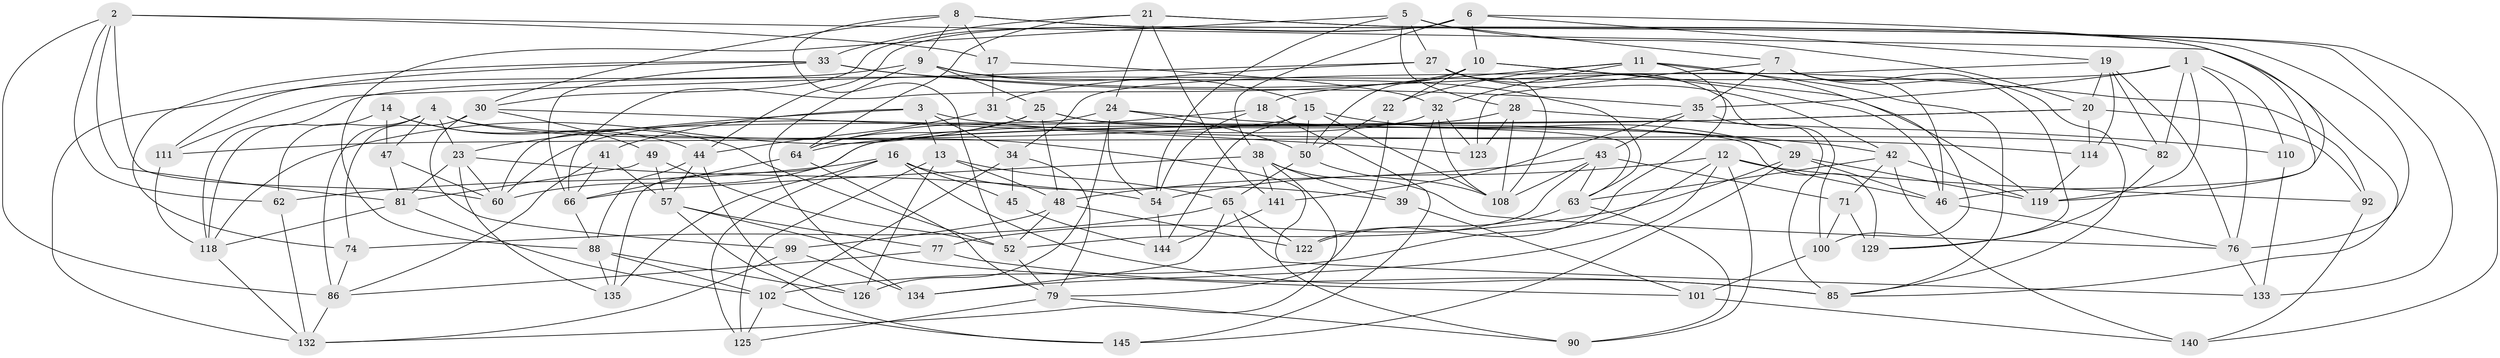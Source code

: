 // original degree distribution, {4: 1.0}
// Generated by graph-tools (version 1.1) at 2025/11/02/27/25 16:11:48]
// undirected, 90 vertices, 232 edges
graph export_dot {
graph [start="1"]
  node [color=gray90,style=filled];
  1 [super="+106"];
  2 [super="+137"];
  3 [super="+75"];
  4 [super="+109"];
  5 [super="+128"];
  6 [super="+104"];
  7 [super="+91"];
  8 [super="+68"];
  9 [super="+26"];
  10 [super="+139"];
  11 [super="+36"];
  12 [super="+51"];
  13 [super="+72"];
  14;
  15 [super="+96"];
  16 [super="+117"];
  17;
  18;
  19 [super="+55"];
  20 [super="+116"];
  21 [super="+98"];
  22;
  23 [super="+113"];
  24 [super="+40"];
  25 [super="+59"];
  27 [super="+69"];
  28 [super="+94"];
  29 [super="+61"];
  30 [super="+73"];
  31;
  32 [super="+89"];
  33 [super="+37"];
  34 [super="+97"];
  35 [super="+112"];
  38 [super="+87"];
  39;
  41;
  42 [super="+70"];
  43 [super="+53"];
  44 [super="+120"];
  45;
  46 [super="+56"];
  47;
  48 [super="+93"];
  49;
  50 [super="+103"];
  52 [super="+121"];
  54 [super="+58"];
  57 [super="+67"];
  60 [super="+95"];
  62;
  63 [super="+84"];
  64 [super="+83"];
  65 [super="+80"];
  66 [super="+78"];
  71;
  74;
  76 [super="+142"];
  77;
  79 [super="+143"];
  81 [super="+127"];
  82;
  85 [super="+130"];
  86 [super="+115"];
  88 [super="+107"];
  90;
  92;
  99;
  100;
  101;
  102 [super="+105"];
  108 [super="+138"];
  110;
  111;
  114;
  118 [super="+124"];
  119 [super="+131"];
  122;
  123;
  125;
  126;
  129;
  132 [super="+136"];
  133;
  134;
  135;
  140;
  141;
  144;
  145;
  1 -- 110;
  1 -- 35;
  1 -- 76;
  1 -- 82;
  1 -- 118;
  1 -- 119;
  2 -- 62;
  2 -- 81;
  2 -- 17;
  2 -- 85;
  2 -- 60;
  2 -- 86;
  3 -- 23;
  3 -- 114;
  3 -- 13 [weight=2];
  3 -- 41;
  3 -- 34;
  4 -- 90;
  4 -- 82;
  4 -- 62;
  4 -- 47;
  4 -- 23;
  4 -- 86;
  5 -- 28;
  5 -- 88;
  5 -- 7;
  5 -- 27;
  5 -- 20;
  5 -- 54;
  6 -- 46;
  6 -- 30;
  6 -- 19;
  6 -- 10;
  6 -- 44;
  6 -- 38;
  7 -- 35;
  7 -- 46;
  7 -- 129;
  7 -- 123;
  7 -- 85;
  8 -- 140;
  8 -- 133;
  8 -- 30;
  8 -- 9;
  8 -- 52;
  8 -- 17;
  9 -- 134;
  9 -- 63;
  9 -- 25;
  9 -- 132;
  9 -- 15;
  10 -- 119;
  10 -- 22;
  10 -- 50;
  10 -- 46;
  10 -- 66;
  11 -- 100;
  11 -- 22;
  11 -- 18;
  11 -- 122;
  11 -- 85;
  11 -- 32;
  12 -- 54;
  12 -- 90;
  12 -- 46;
  12 -- 134;
  12 -- 102;
  12 -- 92;
  13 -- 125;
  13 -- 48;
  13 -- 65;
  13 -- 126;
  14 -- 44;
  14 -- 47;
  14 -- 118;
  14 -- 52;
  15 -- 108;
  15 -- 144;
  15 -- 29;
  15 -- 50;
  15 -- 111;
  16 -- 135;
  16 -- 125;
  16 -- 39;
  16 -- 45;
  16 -- 62;
  16 -- 85;
  17 -- 31;
  17 -- 32;
  18 -- 145;
  18 -- 64;
  18 -- 54;
  19 -- 82;
  19 -- 114;
  19 -- 34;
  19 -- 76;
  19 -- 20;
  20 -- 60;
  20 -- 64;
  20 -- 114;
  20 -- 92;
  21 -- 24;
  21 -- 33;
  21 -- 64;
  21 -- 141;
  21 -- 119;
  21 -- 76;
  22 -- 50;
  22 -- 79;
  23 -- 60;
  23 -- 135;
  23 -- 54;
  23 -- 81;
  24 -- 126;
  24 -- 60;
  24 -- 50;
  24 -- 42;
  24 -- 54;
  25 -- 48;
  25 -- 129;
  25 -- 29;
  25 -- 64;
  25 -- 118;
  27 -- 42;
  27 -- 111;
  27 -- 108;
  27 -- 100;
  27 -- 31;
  28 -- 110 [weight=2];
  28 -- 123;
  28 -- 108;
  28 -- 135;
  29 -- 119;
  29 -- 145;
  29 -- 77;
  29 -- 46;
  30 -- 49;
  30 -- 74;
  30 -- 123;
  30 -- 99;
  31 -- 44;
  31 -- 63;
  32 -- 123;
  32 -- 60;
  32 -- 108;
  32 -- 39;
  33 -- 92;
  33 -- 74;
  33 -- 66;
  33 -- 35;
  33 -- 111;
  34 -- 45 [weight=2];
  34 -- 79;
  34 -- 102;
  35 -- 141;
  35 -- 43;
  35 -- 85;
  38 -- 132;
  38 -- 39;
  38 -- 66;
  38 -- 76;
  38 -- 141;
  39 -- 101;
  41 -- 66;
  41 -- 57;
  41 -- 86;
  42 -- 71;
  42 -- 140;
  42 -- 63;
  42 -- 119;
  43 -- 48;
  43 -- 108;
  43 -- 52;
  43 -- 71;
  43 -- 63;
  44 -- 57;
  44 -- 88;
  44 -- 126;
  45 -- 144;
  46 -- 76;
  47 -- 81;
  47 -- 60;
  48 -- 122;
  48 -- 99;
  48 -- 52;
  49 -- 57;
  49 -- 52;
  49 -- 81;
  50 -- 108;
  50 -- 65;
  52 -- 79;
  54 -- 144;
  57 -- 145;
  57 -- 77;
  57 -- 101;
  62 -- 132;
  63 -- 122;
  63 -- 90;
  64 -- 66;
  64 -- 79;
  65 -- 134;
  65 -- 122;
  65 -- 74;
  65 -- 133;
  66 -- 88;
  71 -- 100;
  71 -- 129;
  74 -- 86;
  76 -- 133;
  77 -- 86;
  77 -- 85;
  79 -- 90;
  79 -- 125;
  81 -- 118;
  81 -- 102;
  82 -- 129;
  86 -- 132;
  88 -- 126;
  88 -- 135;
  88 -- 102;
  92 -- 140;
  99 -- 134;
  99 -- 132;
  100 -- 101;
  101 -- 140;
  102 -- 145;
  102 -- 125;
  110 -- 133;
  111 -- 118;
  114 -- 119;
  118 -- 132;
  141 -- 144;
}
